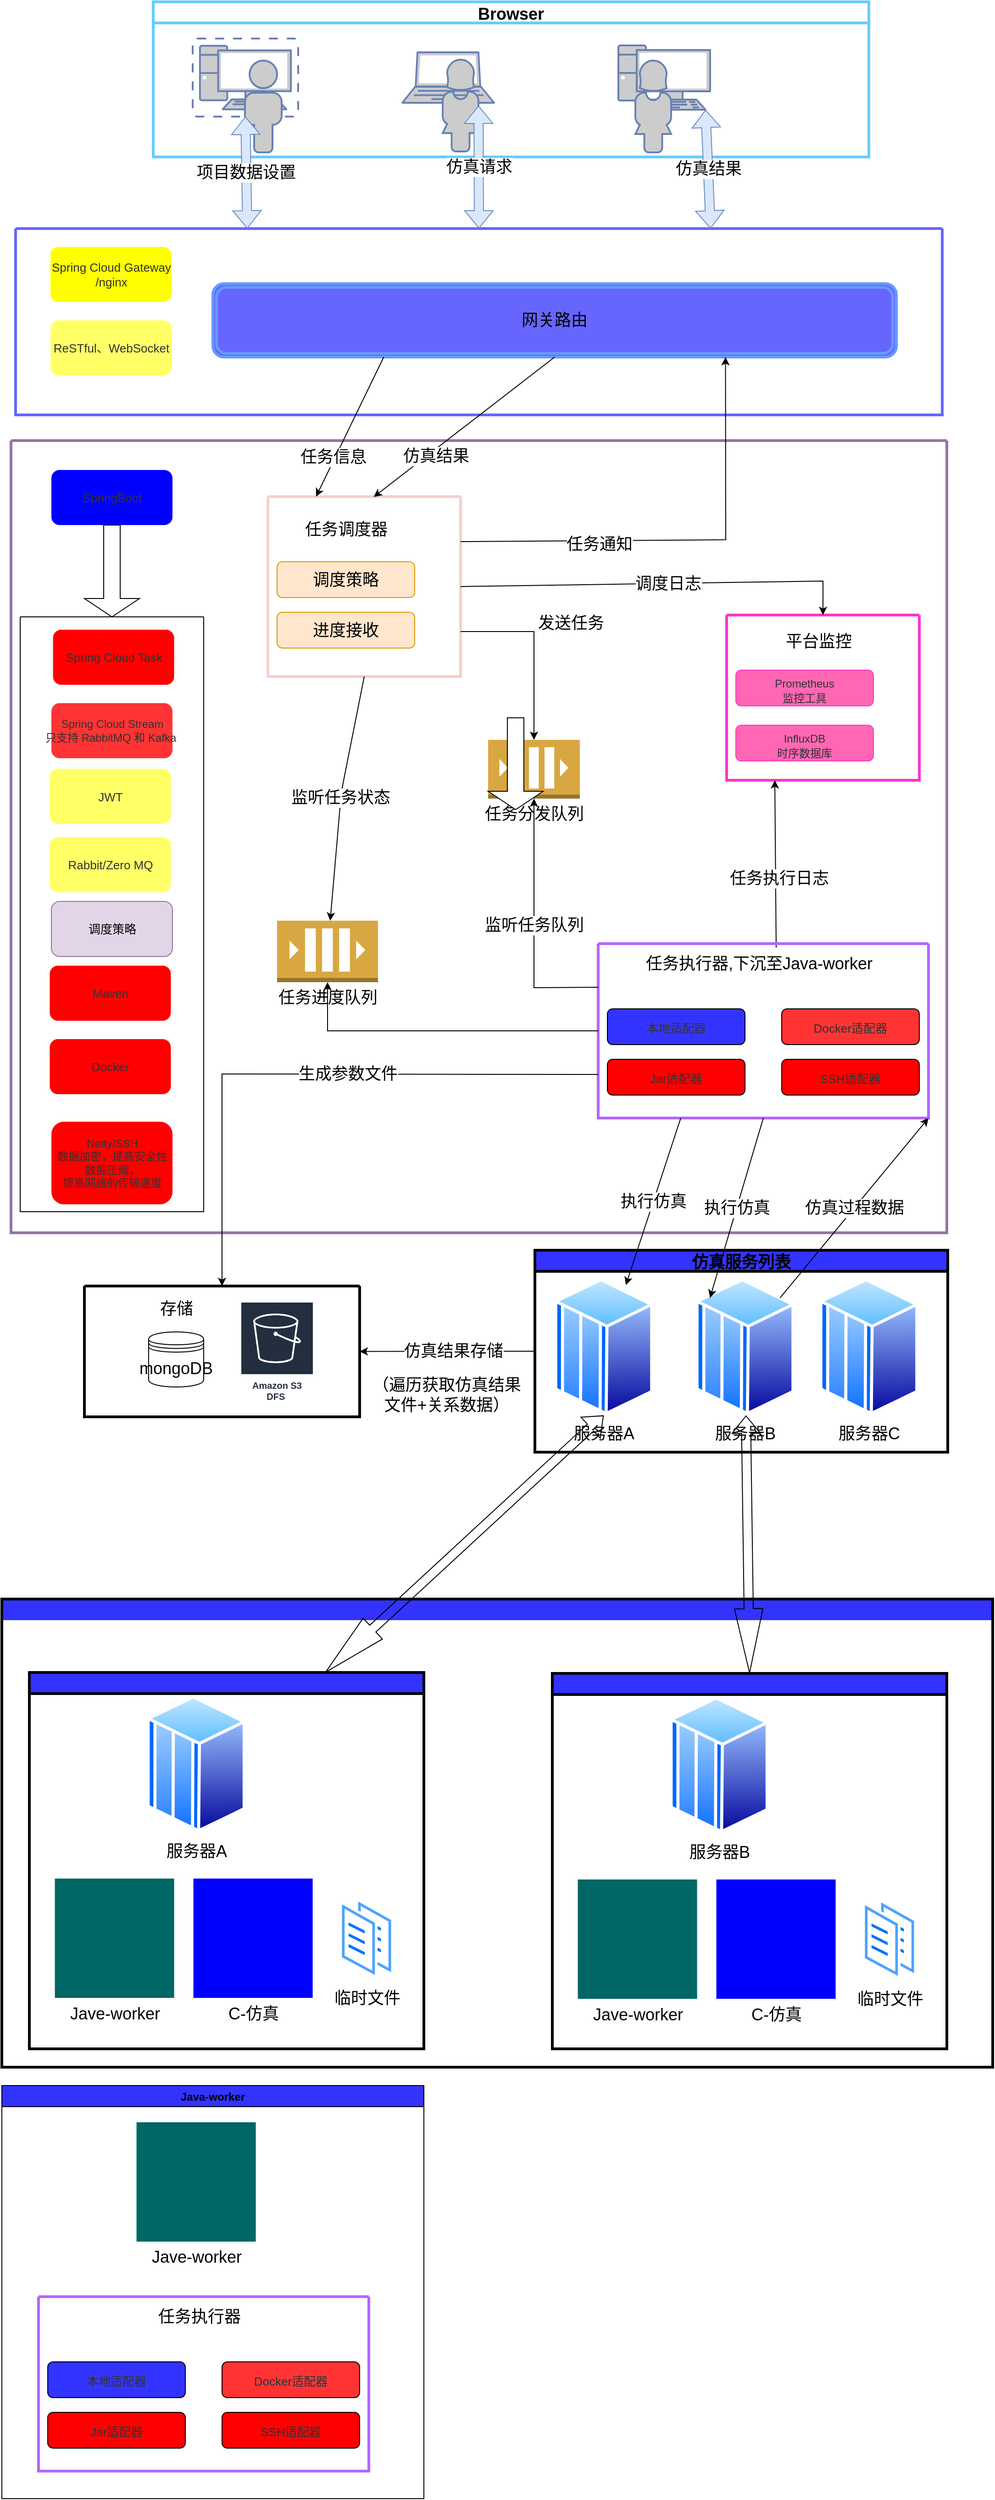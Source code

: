 <mxfile version="15.6.6" type="github">
  <diagram id="M3pgbx5bHdetkU3iyQLA" name="Page-1">
    <mxGraphModel dx="1350" dy="744" grid="1" gridSize="10" guides="1" tooltips="1" connect="1" arrows="1" fold="1" page="1" pageScale="1" pageWidth="1169" pageHeight="1654" math="0" shadow="0">
      <root>
        <mxCell id="0" />
        <mxCell id="1" parent="0" />
        <mxCell id="EqJAyEwIwQtf8HZJKhll-13" value="Browser" style="swimlane;strokeColor=#66ccff;strokeWidth=3;fontSize=18;" parent="1" vertex="1">
          <mxGeometry x="185" y="70" width="780" height="169" as="geometry" />
        </mxCell>
        <mxCell id="EqJAyEwIwQtf8HZJKhll-8" value="" style="fontColor=#0066CC;verticalAlign=top;verticalLabelPosition=bottom;labelPosition=center;align=center;html=1;outlineConnect=0;fillColor=#CCCCCC;strokeColor=#6881B3;gradientColor=none;gradientDirection=north;strokeWidth=2;shape=mxgraph.networks.virtual_pc;" parent="EqJAyEwIwQtf8HZJKhll-13" vertex="1">
          <mxGeometry x="43" y="40" width="115" height="85" as="geometry" />
        </mxCell>
        <mxCell id="EqJAyEwIwQtf8HZJKhll-10" value="" style="fontColor=#0066CC;verticalAlign=top;verticalLabelPosition=bottom;labelPosition=center;align=center;html=1;outlineConnect=0;fillColor=#CCCCCC;strokeColor=#6881B3;gradientColor=none;gradientDirection=north;strokeWidth=2;shape=mxgraph.networks.laptop;" parent="EqJAyEwIwQtf8HZJKhll-13" vertex="1">
          <mxGeometry x="271.5" y="55" width="100" height="55" as="geometry" />
        </mxCell>
        <mxCell id="EqJAyEwIwQtf8HZJKhll-11" value="" style="fontColor=#0066CC;verticalAlign=top;verticalLabelPosition=bottom;labelPosition=center;align=center;html=1;outlineConnect=0;fillColor=#CCCCCC;strokeColor=#6881B3;gradientColor=none;gradientDirection=north;strokeWidth=2;shape=mxgraph.networks.pc;" parent="EqJAyEwIwQtf8HZJKhll-13" vertex="1">
          <mxGeometry x="507" y="47.5" width="100" height="70" as="geometry" />
        </mxCell>
        <mxCell id="EqJAyEwIwQtf8HZJKhll-259" value="" style="fontColor=#0066CC;verticalAlign=top;verticalLabelPosition=bottom;labelPosition=center;align=center;html=1;outlineConnect=0;fillColor=#CCCCCC;strokeColor=#6881B3;gradientColor=none;gradientDirection=north;strokeWidth=2;shape=mxgraph.networks.user_female;rounded=0;shadow=0;glass=0;sketch=0;fontSize=18;startSize=23;" parent="EqJAyEwIwQtf8HZJKhll-13" vertex="1">
          <mxGeometry x="315" y="63" width="40" height="100" as="geometry" />
        </mxCell>
        <mxCell id="EqJAyEwIwQtf8HZJKhll-260" value="" style="fontColor=#0066CC;verticalAlign=top;verticalLabelPosition=bottom;labelPosition=center;align=center;html=1;outlineConnect=0;fillColor=#CCCCCC;strokeColor=#6881B3;gradientColor=none;gradientDirection=north;strokeWidth=2;shape=mxgraph.networks.user_male;rounded=0;shadow=0;glass=0;sketch=0;fontSize=18;startSize=23;" parent="EqJAyEwIwQtf8HZJKhll-13" vertex="1">
          <mxGeometry x="100" y="64" width="40" height="100" as="geometry" />
        </mxCell>
        <mxCell id="EqJAyEwIwQtf8HZJKhll-261" value="" style="fontColor=#0066CC;verticalAlign=top;verticalLabelPosition=bottom;labelPosition=center;align=center;html=1;outlineConnect=0;fillColor=#CCCCCC;strokeColor=#6881B3;gradientColor=none;gradientDirection=north;strokeWidth=2;shape=mxgraph.networks.user_female;rounded=0;shadow=0;glass=0;sketch=0;fontSize=18;startSize=23;" parent="EqJAyEwIwQtf8HZJKhll-13" vertex="1">
          <mxGeometry x="525" y="64" width="40" height="100" as="geometry" />
        </mxCell>
        <mxCell id="EqJAyEwIwQtf8HZJKhll-36" value="" style="swimlane;startSize=0;fontSize=18;strokeColor=#6666ff;strokeWidth=3;" parent="1" vertex="1">
          <mxGeometry x="35" y="317" width="1010" height="203" as="geometry" />
        </mxCell>
        <mxCell id="EqJAyEwIwQtf8HZJKhll-19" value="&lt;font style=&quot;font-size: 18px&quot;&gt;网关路由&lt;/font&gt;" style="shape=ext;double=1;rounded=1;whiteSpace=wrap;html=1;strokeColor=#6699ff;strokeWidth=3;fontSize=18;fillColor=#6666FF;" parent="EqJAyEwIwQtf8HZJKhll-36" vertex="1">
          <mxGeometry x="215" y="60" width="745" height="80" as="geometry" />
        </mxCell>
        <mxCell id="EqJAyEwIwQtf8HZJKhll-47" value="&lt;span style=&quot;color: rgb(50 , 50 , 50) ; font-size: 13px ; background-color: rgba(255 , 255 , 255 , 0.01)&quot;&gt;Spring Cloud Gateway&lt;br&gt;/nginx&lt;br&gt;&lt;/span&gt;" style="rounded=1;align=center;fillColor=#FFFF00;strokeColor=none;html=1;fontColor=#596780;fontSize=12" parent="EqJAyEwIwQtf8HZJKhll-36" vertex="1">
          <mxGeometry x="38" y="20" width="132" height="60" as="geometry" />
        </mxCell>
        <mxCell id="EqJAyEwIwQtf8HZJKhll-48" value="&lt;span style=&quot;color: rgb(50 , 50 , 50) ; font-size: 13px ; background-color: rgba(255 , 255 , 255 , 0.01)&quot;&gt;ReSTful、WebSocket&lt;/span&gt;" style="rounded=1;align=center;fillColor=#ffff66;strokeColor=none;html=1;fontColor=#596780;fontSize=12" parent="EqJAyEwIwQtf8HZJKhll-36" vertex="1">
          <mxGeometry x="38" y="100" width="132" height="60" as="geometry" />
        </mxCell>
        <mxCell id="EqJAyEwIwQtf8HZJKhll-49" value="项目数据设置" style="shape=flexArrow;endArrow=classic;startArrow=classic;html=1;rounded=0;fontSize=18;entryX=0.25;entryY=0;entryDx=0;entryDy=0;exitX=0.5;exitY=1;exitDx=0;exitDy=0;fillColor=#dae8fc;strokeColor=#6c8ebf;exitPerimeter=0;" parent="1" source="EqJAyEwIwQtf8HZJKhll-8" target="EqJAyEwIwQtf8HZJKhll-36" edge="1">
          <mxGeometry width="100" height="100" relative="1" as="geometry">
            <mxPoint x="440" y="627" as="sourcePoint" />
            <mxPoint x="460" y="277" as="targetPoint" />
          </mxGeometry>
        </mxCell>
        <mxCell id="EqJAyEwIwQtf8HZJKhll-52" value="仿真请求" style="shape=flexArrow;endArrow=classic;startArrow=classic;html=1;rounded=0;fontSize=18;entryX=0.99;entryY=0.5;entryDx=0;entryDy=0;exitX=0.5;exitY=0;exitDx=0;exitDy=0;fillColor=#dae8fc;strokeColor=#6c8ebf;entryPerimeter=0;" parent="1" source="EqJAyEwIwQtf8HZJKhll-36" target="EqJAyEwIwQtf8HZJKhll-259" edge="1">
          <mxGeometry width="100" height="100" relative="1" as="geometry">
            <mxPoint x="626" y="276" as="sourcePoint" />
            <mxPoint x="630" y="190" as="targetPoint" />
          </mxGeometry>
        </mxCell>
        <mxCell id="EqJAyEwIwQtf8HZJKhll-56" value="仿真结果" style="shape=flexArrow;endArrow=classic;startArrow=classic;html=1;rounded=0;fontSize=18;entryX=0.75;entryY=0;entryDx=0;entryDy=0;fillColor=#dae8fc;strokeColor=#6c8ebf;exitX=0.95;exitY=1;exitDx=0;exitDy=0;exitPerimeter=0;" parent="1" source="EqJAyEwIwQtf8HZJKhll-11" target="EqJAyEwIwQtf8HZJKhll-36" edge="1">
          <mxGeometry width="100" height="100" relative="1" as="geometry">
            <mxPoint x="786" y="190" as="sourcePoint" />
            <mxPoint x="639" y="298" as="targetPoint" />
          </mxGeometry>
        </mxCell>
        <mxCell id="EqJAyEwIwQtf8HZJKhll-57" value="" style="swimlane;startSize=0;fontSize=18;strokeColor=#9673a6;strokeWidth=3;fillColor=#e1d5e7;fontColor=default;" parent="1" vertex="1">
          <mxGeometry x="30" y="548" width="1020" height="863" as="geometry" />
        </mxCell>
        <mxCell id="EqJAyEwIwQtf8HZJKhll-68" value="" style="swimlane;startSize=0;fontSize=18;strokeWidth=3;fillColor=#F8CECC;strokeColor=#F8CECC;" parent="EqJAyEwIwQtf8HZJKhll-57" vertex="1">
          <mxGeometry x="280" y="61" width="210" height="196" as="geometry" />
        </mxCell>
        <mxCell id="EqJAyEwIwQtf8HZJKhll-72" value="调度策略" style="rounded=1;whiteSpace=wrap;html=1;fontSize=18;fillColor=#ffe6cc;strokeColor=#d79b00;" parent="EqJAyEwIwQtf8HZJKhll-68" vertex="1">
          <mxGeometry x="10" y="71" width="150" height="39" as="geometry" />
        </mxCell>
        <mxCell id="EqJAyEwIwQtf8HZJKhll-74" value="进度接收" style="rounded=1;whiteSpace=wrap;html=1;fontSize=18;fillColor=#ffe6cc;strokeColor=#d79b00;" parent="EqJAyEwIwQtf8HZJKhll-68" vertex="1">
          <mxGeometry x="10" y="126" width="150" height="39" as="geometry" />
        </mxCell>
        <mxCell id="EqJAyEwIwQtf8HZJKhll-71" value="任务调度器" style="text;html=1;align=center;verticalAlign=middle;resizable=0;points=[];autosize=1;strokeColor=none;fillColor=none;fontSize=18;" parent="EqJAyEwIwQtf8HZJKhll-68" vertex="1">
          <mxGeometry x="30" y="21" width="110" height="30" as="geometry" />
        </mxCell>
        <mxCell id="EqJAyEwIwQtf8HZJKhll-75" value="" style="swimlane;startSize=0;fontSize=18;strokeColor=#ff33cc;strokeWidth=3;" parent="EqJAyEwIwQtf8HZJKhll-57" vertex="1">
          <mxGeometry x="780" y="190" width="210" height="180" as="geometry" />
        </mxCell>
        <mxCell id="EqJAyEwIwQtf8HZJKhll-76" value="&lt;span style=&quot;color: rgb(50 , 50 , 50) ; font-size: 12px ; background-color: rgba(255 , 255 , 255 , 0.01)&quot;&gt;InfluxDB&lt;/span&gt;&lt;div style=&quot;resize: none ; outline: none ; font-size: 12px ; color: rgb(50 , 50 , 50)&quot;&gt;时序数据库&lt;/div&gt;" style="rounded=1;whiteSpace=wrap;html=1;fontSize=18;strokeColor=#ff33cc;fillColor=#FF66B3;" parent="EqJAyEwIwQtf8HZJKhll-75" vertex="1">
          <mxGeometry x="10" y="120" width="150" height="39" as="geometry" />
        </mxCell>
        <mxCell id="EqJAyEwIwQtf8HZJKhll-77" value="&lt;span style=&quot;color: rgb(50 , 50 , 50) ; font-size: 12px ; background-color: rgba(255 , 255 , 255 , 0.01)&quot;&gt;Prometheus&lt;/span&gt;&lt;div style=&quot;resize: none ; outline: none ; font-size: 12px ; color: rgb(50 , 50 , 50)&quot;&gt;监控工具&lt;/div&gt;" style="rounded=1;whiteSpace=wrap;html=1;fontSize=18;strokeColor=#ff33cc;fillColor=#FF66B3;" parent="EqJAyEwIwQtf8HZJKhll-75" vertex="1">
          <mxGeometry x="10" y="60" width="150" height="39" as="geometry" />
        </mxCell>
        <mxCell id="EqJAyEwIwQtf8HZJKhll-94" value="" style="endArrow=classic;html=1;rounded=0;fontSize=18;entryX=0.5;entryY=0;entryDx=0;entryDy=0;exitX=1;exitY=0.5;exitDx=0;exitDy=0;" parent="EqJAyEwIwQtf8HZJKhll-57" source="EqJAyEwIwQtf8HZJKhll-68" target="EqJAyEwIwQtf8HZJKhll-75" edge="1">
          <mxGeometry width="50" height="50" relative="1" as="geometry">
            <mxPoint x="530" y="180" as="sourcePoint" />
            <mxPoint x="580" y="130" as="targetPoint" />
            <Array as="points">
              <mxPoint x="885" y="153" />
            </Array>
          </mxGeometry>
        </mxCell>
        <mxCell id="EqJAyEwIwQtf8HZJKhll-157" value="调度日志" style="edgeLabel;html=1;align=center;verticalAlign=middle;resizable=0;points=[];fontSize=18;" parent="EqJAyEwIwQtf8HZJKhll-94" vertex="1" connectable="0">
          <mxGeometry x="0.039" relative="1" as="geometry">
            <mxPoint x="1" as="offset" />
          </mxGeometry>
        </mxCell>
        <mxCell id="EqJAyEwIwQtf8HZJKhll-96" value="" style="endArrow=classic;html=1;rounded=0;fontSize=18;entryX=0.25;entryY=1;entryDx=0;entryDy=0;exitX=0.573;exitY=-0.09;exitDx=0;exitDy=0;exitPerimeter=0;" parent="EqJAyEwIwQtf8HZJKhll-57" source="EqJAyEwIwQtf8HZJKhll-224" target="EqJAyEwIwQtf8HZJKhll-75" edge="1">
          <mxGeometry width="50" height="50" relative="1" as="geometry">
            <mxPoint x="800" y="583" as="sourcePoint" />
            <mxPoint x="750" y="490" as="targetPoint" />
          </mxGeometry>
        </mxCell>
        <mxCell id="EqJAyEwIwQtf8HZJKhll-97" value="任务执行日志" style="edgeLabel;html=1;align=center;verticalAlign=middle;resizable=0;points=[];fontSize=18;" parent="EqJAyEwIwQtf8HZJKhll-96" vertex="1" connectable="0">
          <mxGeometry x="-0.159" y="-4" relative="1" as="geometry">
            <mxPoint x="-1" y="1" as="offset" />
          </mxGeometry>
        </mxCell>
        <mxCell id="EqJAyEwIwQtf8HZJKhll-112" value="任务分发队列" style="outlineConnect=0;dashed=0;verticalLabelPosition=bottom;verticalAlign=top;align=center;html=1;shape=mxgraph.aws3.queue;fillColor=#D9A741;gradientColor=none;fontSize=18;" parent="EqJAyEwIwQtf8HZJKhll-57" vertex="1">
          <mxGeometry x="520" y="326" width="100" height="64" as="geometry" />
        </mxCell>
        <mxCell id="EqJAyEwIwQtf8HZJKhll-152" value="任务进度队列" style="outlineConnect=0;dashed=0;verticalLabelPosition=bottom;verticalAlign=top;align=center;html=1;shape=mxgraph.aws3.queue;fillColor=#D9A741;gradientColor=none;fontSize=18;" parent="EqJAyEwIwQtf8HZJKhll-57" vertex="1">
          <mxGeometry x="290" y="523" width="110" height="67" as="geometry" />
        </mxCell>
        <mxCell id="EqJAyEwIwQtf8HZJKhll-156" value="" style="edgeStyle=segmentEdgeStyle;endArrow=classic;html=1;rounded=0;fontSize=18;exitX=1;exitY=0.75;exitDx=0;exitDy=0;" parent="EqJAyEwIwQtf8HZJKhll-57" source="EqJAyEwIwQtf8HZJKhll-68" target="EqJAyEwIwQtf8HZJKhll-112" edge="1">
          <mxGeometry width="50" height="50" relative="1" as="geometry">
            <mxPoint x="620" y="343" as="sourcePoint" />
            <mxPoint x="670" y="293" as="targetPoint" />
            <Array as="points">
              <mxPoint x="570" y="208" />
            </Array>
          </mxGeometry>
        </mxCell>
        <mxCell id="EqJAyEwIwQtf8HZJKhll-219" value="" style="swimlane;startSize=0;fontSize=18;strokeWidth=3;strokeColor=#B266FF;" parent="EqJAyEwIwQtf8HZJKhll-57" vertex="1">
          <mxGeometry x="640" y="548" width="360" height="190" as="geometry" />
        </mxCell>
        <mxCell id="EqJAyEwIwQtf8HZJKhll-220" value="&lt;span style=&quot;color: rgb(50 , 50 , 50) ; font-size: 13px ; background-color: rgba(255 , 255 , 255 , 0.01)&quot;&gt;本地适配器&lt;/span&gt;" style="rounded=1;whiteSpace=wrap;html=1;fontSize=18;fillColor=#3333FF;" parent="EqJAyEwIwQtf8HZJKhll-219" vertex="1">
          <mxGeometry x="10" y="71" width="150" height="39" as="geometry" />
        </mxCell>
        <mxCell id="EqJAyEwIwQtf8HZJKhll-221" value="&lt;span style=&quot;color: rgb(50 , 50 , 50) ; font-size: 13px ; background-color: rgba(255 , 255 , 255 , 0.01)&quot;&gt;Jar适配器&lt;/span&gt;" style="rounded=1;whiteSpace=wrap;html=1;fontSize=18;fillColor=#FF0000;" parent="EqJAyEwIwQtf8HZJKhll-219" vertex="1">
          <mxGeometry x="10" y="126" width="150" height="39" as="geometry" />
        </mxCell>
        <mxCell id="EqJAyEwIwQtf8HZJKhll-222" value="&lt;span style=&quot;color: rgb(50 , 50 , 50) ; font-size: 13px ; background-color: rgba(255 , 255 , 255 , 0.01)&quot;&gt;Docker适配器&lt;/span&gt;" style="rounded=1;whiteSpace=wrap;html=1;fontSize=18;fillColor=#FF3333;" parent="EqJAyEwIwQtf8HZJKhll-219" vertex="1">
          <mxGeometry x="200" y="71" width="150" height="39" as="geometry" />
        </mxCell>
        <mxCell id="EqJAyEwIwQtf8HZJKhll-223" value="&lt;span style=&quot;color: rgb(50 , 50 , 50) ; font-size: 13px ; background-color: rgba(255 , 255 , 255 , 0.01)&quot;&gt;SSH适配器&lt;/span&gt;" style="rounded=1;whiteSpace=wrap;html=1;fontSize=18;fillColor=#FF0000;" parent="EqJAyEwIwQtf8HZJKhll-219" vertex="1">
          <mxGeometry x="200" y="126" width="150" height="39" as="geometry" />
        </mxCell>
        <mxCell id="EqJAyEwIwQtf8HZJKhll-224" value="任务执行器,下沉至Java-worker" style="text;html=1;align=center;verticalAlign=middle;resizable=0;points=[];autosize=1;strokeColor=none;fillColor=none;fontSize=18;" parent="EqJAyEwIwQtf8HZJKhll-219" vertex="1">
          <mxGeometry x="45" y="7" width="260" height="30" as="geometry" />
        </mxCell>
        <mxCell id="EqJAyEwIwQtf8HZJKhll-249" value="监听任务队列" style="endArrow=classic;html=1;rounded=0;fontSize=18;startSize=23;exitX=0;exitY=0.25;exitDx=0;exitDy=0;" parent="EqJAyEwIwQtf8HZJKhll-57" source="EqJAyEwIwQtf8HZJKhll-219" target="EqJAyEwIwQtf8HZJKhll-112" edge="1">
          <mxGeometry width="50" height="50" relative="1" as="geometry">
            <mxPoint x="320" y="763" as="sourcePoint" />
            <mxPoint x="370" y="713" as="targetPoint" />
            <Array as="points">
              <mxPoint x="570" y="596" />
            </Array>
          </mxGeometry>
        </mxCell>
        <mxCell id="EqJAyEwIwQtf8HZJKhll-248" value="" style="endArrow=classic;html=1;rounded=0;fontSize=18;startSize=23;entryX=0.5;entryY=1;entryDx=0;entryDy=0;entryPerimeter=0;exitX=0;exitY=0.5;exitDx=0;exitDy=0;" parent="EqJAyEwIwQtf8HZJKhll-57" source="EqJAyEwIwQtf8HZJKhll-219" target="EqJAyEwIwQtf8HZJKhll-152" edge="1">
          <mxGeometry width="50" height="50" relative="1" as="geometry">
            <mxPoint x="450" y="773" as="sourcePoint" />
            <mxPoint x="500" y="723" as="targetPoint" />
            <Array as="points">
              <mxPoint x="345" y="643" />
            </Array>
          </mxGeometry>
        </mxCell>
        <mxCell id="EqJAyEwIwQtf8HZJKhll-258" value="监听任务状态" style="endArrow=classic;html=1;rounded=0;fontSize=18;startSize=23;exitX=0.5;exitY=1;exitDx=0;exitDy=0;" parent="EqJAyEwIwQtf8HZJKhll-57" source="EqJAyEwIwQtf8HZJKhll-68" target="EqJAyEwIwQtf8HZJKhll-152" edge="1">
          <mxGeometry width="50" height="50" relative="1" as="geometry">
            <mxPoint x="330" y="453" as="sourcePoint" />
            <mxPoint x="380" y="403" as="targetPoint" />
            <Array as="points">
              <mxPoint x="360" y="383" />
            </Array>
          </mxGeometry>
        </mxCell>
        <mxCell id="6ueNk5x9_vGmj-fJjQVf-9" value="&lt;font color=&quot;#323232&quot;&gt;&lt;span style=&quot;font-size: 13px ; background-color: rgba(255 , 255 , 255 , 0.01)&quot;&gt;SpringBoot&lt;/span&gt;&lt;/font&gt;" style="rounded=1;align=center;fillColor=#0000FF;strokeColor=none;html=1;fontColor=#596780;fontSize=12" parent="EqJAyEwIwQtf8HZJKhll-57" vertex="1">
          <mxGeometry x="44" y="32" width="132" height="60" as="geometry" />
        </mxCell>
        <mxCell id="6ueNk5x9_vGmj-fJjQVf-11" value="" style="swimlane;startSize=0;fontColor=default;strokeColor=default;fillColor=default;" parent="EqJAyEwIwQtf8HZJKhll-57" vertex="1">
          <mxGeometry x="10" y="192" width="200" height="648" as="geometry" />
        </mxCell>
        <mxCell id="EqJAyEwIwQtf8HZJKhll-59" value="&lt;span style=&quot;color: rgb(50 , 50 , 50) ; font-size: 13px ; background-color: rgba(255 , 255 , 255 , 0.01)&quot;&gt;Spring Cloud Task&lt;/span&gt;" style="rounded=1;align=center;fillColor=#FF0000;strokeColor=none;html=1;fontColor=#596780;fontSize=12" parent="6ueNk5x9_vGmj-fJjQVf-11" vertex="1">
          <mxGeometry x="35.8" y="14" width="132" height="60" as="geometry" />
        </mxCell>
        <mxCell id="EqJAyEwIwQtf8HZJKhll-60" value="&lt;span style=&quot;color: rgb(50 , 50 , 50) ; background-color: rgba(255 , 255 , 255 , 0.01)&quot;&gt;Spring Cloud Stream&lt;/span&gt;&lt;div style=&quot;resize: none ; outline: none ; color: rgb(50 , 50 , 50)&quot;&gt;只支持 RabbitMQ 和 Kafka&amp;nbsp;&lt;/div&gt;" style="rounded=1;align=center;fillColor=#FF3333;strokeColor=none;html=1;fontColor=#596780;fontSize=12" parent="6ueNk5x9_vGmj-fJjQVf-11" vertex="1">
          <mxGeometry x="34" y="94" width="132" height="60" as="geometry" />
        </mxCell>
        <mxCell id="EqJAyEwIwQtf8HZJKhll-61" value="&lt;span style=&quot;color: rgb(50 , 50 , 50) ; font-size: 13px ; background-color: rgba(255 , 255 , 255 , 0.01)&quot;&gt;Rabbit/Zero MQ&lt;/span&gt;" style="rounded=1;align=center;fillColor=#ffff66;strokeColor=none;html=1;fontColor=#596780;fontSize=12" parent="6ueNk5x9_vGmj-fJjQVf-11" vertex="1">
          <mxGeometry x="32.2" y="240" width="132" height="60" as="geometry" />
        </mxCell>
        <mxCell id="EqJAyEwIwQtf8HZJKhll-62" value="&lt;span style=&quot;color: rgb(50 , 50 , 50) ; font-size: 13px ; background-color: rgba(255 , 255 , 255 , 0.01)&quot;&gt;Maven&lt;/span&gt;" style="rounded=1;align=center;fillColor=#FF0000;strokeColor=none;html=1;fontColor=#596780;fontSize=12" parent="6ueNk5x9_vGmj-fJjQVf-11" vertex="1">
          <mxGeometry x="32.2" y="380" width="132" height="60" as="geometry" />
        </mxCell>
        <mxCell id="EqJAyEwIwQtf8HZJKhll-63" value="&lt;span style=&quot;color: rgb(50 , 50 , 50) ; font-size: 13px ; background-color: rgba(255 , 255 , 255 , 0.01)&quot;&gt;Docker&lt;/span&gt;" style="rounded=1;align=center;fillColor=#FF0000;strokeColor=none;html=1;fontColor=#596780;fontSize=12" parent="6ueNk5x9_vGmj-fJjQVf-11" vertex="1">
          <mxGeometry x="32.2" y="460" width="132" height="60" as="geometry" />
        </mxCell>
        <mxCell id="EqJAyEwIwQtf8HZJKhll-64" value="&lt;span style=&quot;color: rgb(50 , 50 , 50) ; background-color: rgba(255 , 255 , 255 , 0.01)&quot;&gt;Netty/SSH&lt;/span&gt;&lt;div style=&quot;resize: none ; outline: none ; color: rgb(50 , 50 , 50)&quot;&gt;数据加密，提高安全性&lt;br&gt;数据压缩，&lt;/div&gt;&lt;div style=&quot;resize: none ; outline: none ; color: rgb(50 , 50 , 50)&quot;&gt;提高网络的传输速度&lt;/div&gt;" style="rounded=1;align=center;fillColor=#FF0000;strokeColor=none;html=1;fontColor=#596780;fontSize=12" parent="6ueNk5x9_vGmj-fJjQVf-11" vertex="1">
          <mxGeometry x="34" y="550" width="132" height="90" as="geometry" />
        </mxCell>
        <mxCell id="Apy0bqbTi88tZgspi3Ev-1" value="&lt;font color=&quot;#323232&quot;&gt;&lt;span style=&quot;font-size: 13px ; background-color: rgba(255 , 255 , 255 , 0.01)&quot;&gt;JWT&lt;/span&gt;&lt;/font&gt;" style="rounded=1;align=center;fillColor=#ffff66;strokeColor=none;html=1;fontColor=#596780;fontSize=12" vertex="1" parent="6ueNk5x9_vGmj-fJjQVf-11">
          <mxGeometry x="32.2" y="165.5" width="132" height="60" as="geometry" />
        </mxCell>
        <mxCell id="Apy0bqbTi88tZgspi3Ev-2" value="&lt;font&gt;&lt;span style=&quot;font-size: 13px ; background-color: rgba(255 , 255 , 255 , 0.01)&quot;&gt;调度策略&lt;/span&gt;&lt;/font&gt;" style="rounded=1;align=center;fillColor=#e1d5e7;strokeColor=#9673a6;html=1;fontSize=12;fontColor=default;" vertex="1" parent="6ueNk5x9_vGmj-fJjQVf-11">
          <mxGeometry x="34" y="310" width="132" height="60" as="geometry" />
        </mxCell>
        <mxCell id="6ueNk5x9_vGmj-fJjQVf-14" value="" style="shape=singleArrow;direction=south;whiteSpace=wrap;html=1;fontColor=default;strokeColor=default;fillColor=default;" parent="EqJAyEwIwQtf8HZJKhll-57" vertex="1">
          <mxGeometry x="80" y="92" width="60" height="100" as="geometry" />
        </mxCell>
        <mxCell id="EqJAyEwIwQtf8HZJKhll-78" value="平台监控" style="text;html=1;align=center;verticalAlign=middle;resizable=0;points=[];autosize=1;strokeColor=none;fillColor=none;fontSize=18;" parent="1" vertex="1">
          <mxGeometry x="865" y="752" width="90" height="30" as="geometry" />
        </mxCell>
        <mxCell id="EqJAyEwIwQtf8HZJKhll-95" value="发送任务" style="text;html=1;align=center;verticalAlign=middle;resizable=0;points=[];autosize=1;strokeColor=none;fillColor=none;fontSize=18;" parent="1" vertex="1">
          <mxGeometry x="595" y="732" width="90" height="30" as="geometry" />
        </mxCell>
        <mxCell id="EqJAyEwIwQtf8HZJKhll-98" value="" style="endArrow=classic;html=1;rounded=0;fontSize=18;exitX=0.25;exitY=1;exitDx=0;exitDy=0;entryX=0.25;entryY=0;entryDx=0;entryDy=0;" parent="1" source="EqJAyEwIwQtf8HZJKhll-19" target="EqJAyEwIwQtf8HZJKhll-68" edge="1">
          <mxGeometry width="50" height="50" relative="1" as="geometry">
            <mxPoint x="660" y="647" as="sourcePoint" />
            <mxPoint x="710" y="597" as="targetPoint" />
          </mxGeometry>
        </mxCell>
        <mxCell id="EqJAyEwIwQtf8HZJKhll-101" value="任务信息" style="edgeLabel;html=1;align=center;verticalAlign=middle;resizable=0;points=[];fontSize=18;" parent="EqJAyEwIwQtf8HZJKhll-98" vertex="1" connectable="0">
          <mxGeometry x="0.464" y="-2" relative="1" as="geometry">
            <mxPoint y="-1" as="offset" />
          </mxGeometry>
        </mxCell>
        <mxCell id="EqJAyEwIwQtf8HZJKhll-100" value="" style="endArrow=classic;html=1;rounded=0;fontSize=18;exitX=0.5;exitY=1;exitDx=0;exitDy=0;entryX=0.549;entryY=0.002;entryDx=0;entryDy=0;entryPerimeter=0;" parent="1" source="EqJAyEwIwQtf8HZJKhll-19" target="EqJAyEwIwQtf8HZJKhll-68" edge="1">
          <mxGeometry width="50" height="50" relative="1" as="geometry">
            <mxPoint x="690" y="667" as="sourcePoint" />
            <mxPoint x="740" y="617" as="targetPoint" />
          </mxGeometry>
        </mxCell>
        <mxCell id="EqJAyEwIwQtf8HZJKhll-107" value="仿真结果" style="edgeLabel;html=1;align=center;verticalAlign=middle;resizable=0;points=[];fontSize=18;" parent="EqJAyEwIwQtf8HZJKhll-100" vertex="1" connectable="0">
          <mxGeometry x="0.348" y="6" relative="1" as="geometry">
            <mxPoint as="offset" />
          </mxGeometry>
        </mxCell>
        <mxCell id="EqJAyEwIwQtf8HZJKhll-108" value="" style="endArrow=classic;html=1;rounded=0;fontSize=18;exitX=1;exitY=0.25;exitDx=0;exitDy=0;entryX=0.75;entryY=1;entryDx=0;entryDy=0;" parent="1" source="EqJAyEwIwQtf8HZJKhll-68" target="EqJAyEwIwQtf8HZJKhll-19" edge="1">
          <mxGeometry width="50" height="50" relative="1" as="geometry">
            <mxPoint x="620" y="637" as="sourcePoint" />
            <mxPoint x="670" y="587" as="targetPoint" />
            <Array as="points">
              <mxPoint x="809" y="656" />
            </Array>
          </mxGeometry>
        </mxCell>
        <mxCell id="EqJAyEwIwQtf8HZJKhll-109" value="任务通知" style="edgeLabel;html=1;align=center;verticalAlign=middle;resizable=0;points=[];fontSize=18;" parent="EqJAyEwIwQtf8HZJKhll-108" vertex="1" connectable="0">
          <mxGeometry x="-0.382" y="-4" relative="1" as="geometry">
            <mxPoint as="offset" />
          </mxGeometry>
        </mxCell>
        <mxCell id="EqJAyEwIwQtf8HZJKhll-209" value="" style="swimlane;sketch=0;fontSize=18;strokeColor=#000000;strokeWidth=3;fillColor=#3333FF;swimlaneFillColor=none;swimlaneLine=0;glass=0;rounded=0;shadow=0;" parent="1" vertex="1">
          <mxGeometry x="20" y="1810" width="1080" height="510" as="geometry" />
        </mxCell>
        <mxCell id="EqJAyEwIwQtf8HZJKhll-181" value="" style="swimlane;sketch=0;fontSize=18;strokeColor=#000000;strokeWidth=3;fillColor=#3333FF;" parent="EqJAyEwIwQtf8HZJKhll-209" vertex="1">
          <mxGeometry x="30" y="80" width="430" height="410" as="geometry" />
        </mxCell>
        <mxCell id="EqJAyEwIwQtf8HZJKhll-175" value="临时文件" style="aspect=fixed;perimeter=ellipsePerimeter;html=1;align=center;shadow=0;dashed=0;spacingTop=3;image;image=img/lib/active_directory/documents.svg;fontSize=18;strokeColor=#000000;strokeWidth=3;fillColor=#3333FF;" parent="EqJAyEwIwQtf8HZJKhll-181" vertex="1">
          <mxGeometry x="337.8" y="244.5" width="59.4" height="90" as="geometry" />
        </mxCell>
        <mxCell id="EqJAyEwIwQtf8HZJKhll-176" value="服务器A" style="aspect=fixed;perimeter=ellipsePerimeter;html=1;align=center;shadow=0;dashed=0;spacingTop=3;image;image=img/lib/active_directory/mainframe_host.svg;fontSize=18;strokeColor=#000000;strokeWidth=3;fillColor=#3333FF;" parent="EqJAyEwIwQtf8HZJKhll-181" vertex="1">
          <mxGeometry x="127.8" y="24.5" width="108" height="150" as="geometry" />
        </mxCell>
        <mxCell id="EqJAyEwIwQtf8HZJKhll-177" value="C-仿真" style="shape=image;html=1;verticalAlign=top;verticalLabelPosition=bottom;labelBackgroundColor=#ffffff;imageAspect=0;aspect=fixed;image=https://cdn4.iconfinder.com/data/icons/online-payment-methods-03/128/serve_payment_methods_copy-128.png;fontSize=18;strokeColor=#000000;strokeWidth=3;fillColor=#3333FF;imageBackground=#0000FF;" parent="EqJAyEwIwQtf8HZJKhll-181" vertex="1">
          <mxGeometry x="178.8" y="224.5" width="130" height="130" as="geometry" />
        </mxCell>
        <mxCell id="EqJAyEwIwQtf8HZJKhll-180" value="Jave-worker" style="shape=image;html=1;verticalAlign=top;verticalLabelPosition=bottom;labelBackgroundColor=#ffffff;imageAspect=0;aspect=fixed;image=https://cdn4.iconfinder.com/data/icons/online-payment-methods-03/128/serve_payment_methods_copy-128.png;fontSize=18;strokeColor=#000000;strokeWidth=3;fillColor=#3333FF;sketch=0;imageBackground=#006666;" parent="EqJAyEwIwQtf8HZJKhll-181" vertex="1">
          <mxGeometry x="27.8" y="224.5" width="130" height="130" as="geometry" />
        </mxCell>
        <mxCell id="EqJAyEwIwQtf8HZJKhll-182" value="" style="swimlane;sketch=0;fontSize=18;strokeColor=#000000;strokeWidth=3;fillColor=#3333FF;" parent="EqJAyEwIwQtf8HZJKhll-209" vertex="1">
          <mxGeometry x="600" y="81" width="430" height="409" as="geometry" />
        </mxCell>
        <mxCell id="EqJAyEwIwQtf8HZJKhll-183" value="临时文件" style="aspect=fixed;perimeter=ellipsePerimeter;html=1;align=center;shadow=0;dashed=0;spacingTop=3;image;image=img/lib/active_directory/documents.svg;fontSize=18;strokeColor=#000000;strokeWidth=3;fillColor=#3333FF;" parent="EqJAyEwIwQtf8HZJKhll-182" vertex="1">
          <mxGeometry x="337.8" y="244.5" width="59.4" height="90" as="geometry" />
        </mxCell>
        <mxCell id="EqJAyEwIwQtf8HZJKhll-184" value="服务器B" style="aspect=fixed;perimeter=ellipsePerimeter;html=1;align=center;shadow=0;dashed=0;spacingTop=3;image;image=img/lib/active_directory/mainframe_host.svg;fontSize=18;strokeColor=#000000;strokeWidth=3;fillColor=#3333FF;" parent="EqJAyEwIwQtf8HZJKhll-182" vertex="1">
          <mxGeometry x="127.8" y="24.5" width="108" height="150" as="geometry" />
        </mxCell>
        <mxCell id="EqJAyEwIwQtf8HZJKhll-185" value="C-仿真" style="shape=image;html=1;verticalAlign=top;verticalLabelPosition=bottom;labelBackgroundColor=#ffffff;imageAspect=0;aspect=fixed;image=https://cdn4.iconfinder.com/data/icons/online-payment-methods-03/128/serve_payment_methods_copy-128.png;fontSize=18;strokeColor=#000000;strokeWidth=3;fillColor=#3333FF;imageBackground=#0000FF;" parent="EqJAyEwIwQtf8HZJKhll-182" vertex="1">
          <mxGeometry x="178.8" y="224.5" width="130" height="130" as="geometry" />
        </mxCell>
        <mxCell id="EqJAyEwIwQtf8HZJKhll-186" value="Jave-worker" style="shape=image;html=1;verticalAlign=top;verticalLabelPosition=bottom;labelBackgroundColor=#ffffff;imageAspect=0;aspect=fixed;image=https://cdn4.iconfinder.com/data/icons/online-payment-methods-03/128/serve_payment_methods_copy-128.png;fontSize=18;strokeColor=#000000;strokeWidth=3;fillColor=#3333FF;sketch=0;imageBackground=#006666;" parent="EqJAyEwIwQtf8HZJKhll-182" vertex="1">
          <mxGeometry x="27.8" y="224.5" width="130" height="130" as="geometry" />
        </mxCell>
        <mxCell id="EqJAyEwIwQtf8HZJKhll-210" value="" style="swimlane;startSize=0;fontSize=18;strokeWidth=3;" parent="1" vertex="1">
          <mxGeometry x="110" y="1469" width="300" height="142.5" as="geometry" />
        </mxCell>
        <mxCell id="EqJAyEwIwQtf8HZJKhll-211" value="存储" style="text;html=1;align=center;verticalAlign=middle;resizable=0;points=[];autosize=1;strokeColor=none;fillColor=none;fontSize=18;" parent="EqJAyEwIwQtf8HZJKhll-210" vertex="1">
          <mxGeometry x="75" y="10" width="50" height="30" as="geometry" />
        </mxCell>
        <mxCell id="EqJAyEwIwQtf8HZJKhll-212" value="mongoDB" style="shape=datastore;whiteSpace=wrap;html=1;fontSize=18;" parent="EqJAyEwIwQtf8HZJKhll-210" vertex="1">
          <mxGeometry x="70" y="50" width="60" height="60" as="geometry" />
        </mxCell>
        <mxCell id="EqJAyEwIwQtf8HZJKhll-214" value="Amazon S3 DFS&amp;nbsp;" style="sketch=0;outlineConnect=0;fontColor=#232F3E;gradientColor=none;strokeColor=#ffffff;fillColor=#232F3E;dashed=0;verticalLabelPosition=middle;verticalAlign=bottom;align=center;html=1;whiteSpace=wrap;fontSize=10;fontStyle=1;spacing=3;shape=mxgraph.aws4.productIcon;prIcon=mxgraph.aws4.s3;" parent="EqJAyEwIwQtf8HZJKhll-210" vertex="1">
          <mxGeometry x="170" y="17" width="80" height="112.5" as="geometry" />
        </mxCell>
        <mxCell id="EqJAyEwIwQtf8HZJKhll-216" value="" style="endArrow=classic;html=1;rounded=0;fontSize=18;exitX=0;exitY=0.5;exitDx=0;exitDy=0;entryX=1;entryY=0.5;entryDx=0;entryDy=0;" parent="1" source="EqJAyEwIwQtf8HZJKhll-241" target="EqJAyEwIwQtf8HZJKhll-210" edge="1">
          <mxGeometry width="50" height="50" relative="1" as="geometry">
            <mxPoint x="640" y="1550" as="sourcePoint" />
            <mxPoint x="450" y="1540" as="targetPoint" />
          </mxGeometry>
        </mxCell>
        <mxCell id="EqJAyEwIwQtf8HZJKhll-217" value="仿真结果存储" style="edgeLabel;html=1;align=center;verticalAlign=middle;resizable=0;points=[];fontSize=18;" parent="EqJAyEwIwQtf8HZJKhll-216" vertex="1" connectable="0">
          <mxGeometry x="-0.252" relative="1" as="geometry">
            <mxPoint x="-18" as="offset" />
          </mxGeometry>
        </mxCell>
        <mxCell id="EqJAyEwIwQtf8HZJKhll-218" value="（遍历获取仿真结果文件+关系数据）" style="text;html=1;strokeColor=none;fillColor=none;align=center;verticalAlign=middle;whiteSpace=wrap;rounded=0;fontSize=18;fontColor=default;" parent="1" vertex="1">
          <mxGeometry x="420" y="1563.5" width="170" height="48" as="geometry" />
        </mxCell>
        <mxCell id="EqJAyEwIwQtf8HZJKhll-241" value="仿真服务列表" style="swimlane;rounded=0;shadow=0;glass=0;sketch=0;fontSize=18;startSize=23;strokeColor=#000000;strokeWidth=3;fillColor=#3333FF;fontColor=default;" parent="1" vertex="1">
          <mxGeometry x="601" y="1430" width="450" height="220" as="geometry" />
        </mxCell>
        <mxCell id="EqJAyEwIwQtf8HZJKhll-238" value="服务器A" style="aspect=fixed;perimeter=ellipsePerimeter;html=1;align=center;shadow=0;dashed=0;spacingTop=3;image;image=img/lib/active_directory/mainframe_host.svg;fontSize=18;strokeColor=#000000;strokeWidth=3;fillColor=#3333FF;labelBackgroundColor=default;fontColor=default;" parent="EqJAyEwIwQtf8HZJKhll-241" vertex="1">
          <mxGeometry x="21" y="30" width="108" height="150" as="geometry" />
        </mxCell>
        <mxCell id="EqJAyEwIwQtf8HZJKhll-239" value="服务器B" style="aspect=fixed;perimeter=ellipsePerimeter;html=1;align=center;shadow=0;dashed=0;spacingTop=3;image;image=img/lib/active_directory/mainframe_host.svg;fontSize=18;strokeColor=#000000;strokeWidth=3;fillColor=#3333FF;labelBackgroundColor=default;fontColor=default;" parent="EqJAyEwIwQtf8HZJKhll-241" vertex="1">
          <mxGeometry x="175" y="30" width="108" height="150" as="geometry" />
        </mxCell>
        <mxCell id="EqJAyEwIwQtf8HZJKhll-240" value="服务器C" style="aspect=fixed;perimeter=ellipsePerimeter;html=1;align=center;shadow=0;dashed=0;spacingTop=3;image;image=img/lib/active_directory/mainframe_host.svg;fontSize=18;strokeColor=#000000;strokeWidth=3;fillColor=#3333FF;" parent="EqJAyEwIwQtf8HZJKhll-241" vertex="1">
          <mxGeometry x="310" y="30" width="108" height="150" as="geometry" />
        </mxCell>
        <mxCell id="EqJAyEwIwQtf8HZJKhll-245" value="" style="shape=flexArrow;endArrow=classic;startArrow=classic;html=1;rounded=0;fontSize=18;startSize=23;exitX=0.75;exitY=0;exitDx=0;exitDy=0;entryX=0.5;entryY=1;entryDx=0;entryDy=0;" parent="1" source="EqJAyEwIwQtf8HZJKhll-181" target="EqJAyEwIwQtf8HZJKhll-238" edge="1">
          <mxGeometry width="100" height="100" relative="1" as="geometry">
            <mxPoint x="740" y="1750" as="sourcePoint" />
            <mxPoint x="840" y="1650" as="targetPoint" />
          </mxGeometry>
        </mxCell>
        <mxCell id="EqJAyEwIwQtf8HZJKhll-246" value="" style="shape=flexArrow;endArrow=classic;startArrow=classic;html=1;rounded=0;fontSize=18;startSize=23;exitX=0.5;exitY=0;exitDx=0;exitDy=0;" parent="1" source="EqJAyEwIwQtf8HZJKhll-182" target="EqJAyEwIwQtf8HZJKhll-239" edge="1">
          <mxGeometry width="100" height="100" relative="1" as="geometry">
            <mxPoint x="810" y="1790" as="sourcePoint" />
            <mxPoint x="910" y="1700" as="targetPoint" />
          </mxGeometry>
        </mxCell>
        <mxCell id="EqJAyEwIwQtf8HZJKhll-253" value="执行仿真" style="endArrow=classic;html=1;rounded=0;fontSize=18;startSize=23;exitX=0.25;exitY=1;exitDx=0;exitDy=0;entryX=0.75;entryY=0;entryDx=0;entryDy=0;" parent="1" source="EqJAyEwIwQtf8HZJKhll-219" target="EqJAyEwIwQtf8HZJKhll-238" edge="1">
          <mxGeometry width="50" height="50" relative="1" as="geometry">
            <mxPoint x="830" y="1360" as="sourcePoint" />
            <mxPoint x="880" y="1310" as="targetPoint" />
          </mxGeometry>
        </mxCell>
        <mxCell id="EqJAyEwIwQtf8HZJKhll-254" value="执行仿真" style="endArrow=classic;html=1;rounded=0;fontSize=18;startSize=23;exitX=0.5;exitY=1;exitDx=0;exitDy=0;entryX=0;entryY=0;entryDx=0;entryDy=0;" parent="1" source="EqJAyEwIwQtf8HZJKhll-219" target="EqJAyEwIwQtf8HZJKhll-239" edge="1">
          <mxGeometry width="50" height="50" relative="1" as="geometry">
            <mxPoint x="930" y="1390" as="sourcePoint" />
            <mxPoint x="980" y="1340" as="targetPoint" />
          </mxGeometry>
        </mxCell>
        <mxCell id="EqJAyEwIwQtf8HZJKhll-148" value="仿真过程数据" style="endArrow=classic;html=1;rounded=0;fontSize=18;exitX=1;exitY=0;exitDx=0;exitDy=0;entryX=1;entryY=1;entryDx=0;entryDy=0;" parent="1" source="EqJAyEwIwQtf8HZJKhll-239" target="EqJAyEwIwQtf8HZJKhll-219" edge="1">
          <mxGeometry width="50" height="50" relative="1" as="geometry">
            <mxPoint x="1130" y="1310" as="sourcePoint" />
            <mxPoint x="910" y="1330" as="targetPoint" />
            <Array as="points" />
          </mxGeometry>
        </mxCell>
        <mxCell id="EqJAyEwIwQtf8HZJKhll-267" value="" style="endArrow=classic;html=1;rounded=0;fontSize=18;startSize=23;exitX=0;exitY=0.75;exitDx=0;exitDy=0;entryX=0.5;entryY=0;entryDx=0;entryDy=0;" parent="1" source="EqJAyEwIwQtf8HZJKhll-219" target="EqJAyEwIwQtf8HZJKhll-210" edge="1">
          <mxGeometry width="50" height="50" relative="1" as="geometry">
            <mxPoint x="320" y="1350" as="sourcePoint" />
            <mxPoint x="370" y="1300" as="targetPoint" />
            <Array as="points">
              <mxPoint x="260" y="1238" />
            </Array>
          </mxGeometry>
        </mxCell>
        <mxCell id="EqJAyEwIwQtf8HZJKhll-268" value="生成参数文件" style="edgeLabel;html=1;align=center;verticalAlign=middle;resizable=0;points=[];fontSize=18;" parent="EqJAyEwIwQtf8HZJKhll-267" vertex="1" connectable="0">
          <mxGeometry x="-0.144" relative="1" as="geometry">
            <mxPoint x="1" as="offset" />
          </mxGeometry>
        </mxCell>
        <mxCell id="6ueNk5x9_vGmj-fJjQVf-1" value="Java-worker" style="swimlane;fillColor=#3333FF;strokeColor=default;fontColor=default;" parent="1" vertex="1">
          <mxGeometry x="20" y="2340" width="460" height="450" as="geometry" />
        </mxCell>
        <mxCell id="6ueNk5x9_vGmj-fJjQVf-2" value="Jave-worker" style="shape=image;html=1;verticalAlign=top;verticalLabelPosition=bottom;labelBackgroundColor=#ffffff;imageAspect=0;aspect=fixed;image=https://cdn4.iconfinder.com/data/icons/online-payment-methods-03/128/serve_payment_methods_copy-128.png;fontSize=18;strokeColor=#000000;strokeWidth=3;fillColor=#3333FF;sketch=0;imageBackground=#006666;fontColor=default;" parent="6ueNk5x9_vGmj-fJjQVf-1" vertex="1">
          <mxGeometry x="146.8" y="40" width="130" height="130" as="geometry" />
        </mxCell>
        <mxCell id="6ueNk5x9_vGmj-fJjQVf-3" value="" style="swimlane;startSize=0;fontSize=18;strokeWidth=3;strokeColor=#B266FF;fillColor=default;fontColor=default;" parent="6ueNk5x9_vGmj-fJjQVf-1" vertex="1">
          <mxGeometry x="40" y="230" width="360" height="190" as="geometry" />
        </mxCell>
        <mxCell id="6ueNk5x9_vGmj-fJjQVf-4" value="&lt;span style=&quot;color: rgb(50 , 50 , 50) ; font-size: 13px ; background-color: rgba(255 , 255 , 255 , 0.01)&quot;&gt;本地适配器&lt;/span&gt;" style="rounded=1;whiteSpace=wrap;html=1;fontSize=18;fillColor=#3333FF;" parent="6ueNk5x9_vGmj-fJjQVf-3" vertex="1">
          <mxGeometry x="10" y="71" width="150" height="39" as="geometry" />
        </mxCell>
        <mxCell id="6ueNk5x9_vGmj-fJjQVf-5" value="&lt;span style=&quot;color: rgb(50 , 50 , 50) ; font-size: 13px ; background-color: rgba(255 , 255 , 255 , 0.01)&quot;&gt;Jar适配器&lt;/span&gt;" style="rounded=1;whiteSpace=wrap;html=1;fontSize=18;fillColor=#FF0000;" parent="6ueNk5x9_vGmj-fJjQVf-3" vertex="1">
          <mxGeometry x="10" y="126" width="150" height="39" as="geometry" />
        </mxCell>
        <mxCell id="6ueNk5x9_vGmj-fJjQVf-6" value="&lt;span style=&quot;color: rgb(50 , 50 , 50) ; font-size: 13px ; background-color: rgba(255 , 255 , 255 , 0.01)&quot;&gt;Docker适配器&lt;/span&gt;" style="rounded=1;whiteSpace=wrap;html=1;fontSize=18;fillColor=#FF3333;" parent="6ueNk5x9_vGmj-fJjQVf-3" vertex="1">
          <mxGeometry x="200" y="71" width="150" height="39" as="geometry" />
        </mxCell>
        <mxCell id="6ueNk5x9_vGmj-fJjQVf-7" value="&lt;span style=&quot;color: rgb(50 , 50 , 50) ; font-size: 13px ; background-color: rgba(255 , 255 , 255 , 0.01)&quot;&gt;SSH适配器&lt;/span&gt;" style="rounded=1;whiteSpace=wrap;html=1;fontSize=18;fillColor=#FF0000;" parent="6ueNk5x9_vGmj-fJjQVf-3" vertex="1">
          <mxGeometry x="200" y="126" width="150" height="39" as="geometry" />
        </mxCell>
        <mxCell id="6ueNk5x9_vGmj-fJjQVf-8" value="任务执行器" style="text;html=1;align=center;verticalAlign=middle;resizable=0;points=[];autosize=1;strokeColor=none;fillColor=none;fontSize=18;" parent="6ueNk5x9_vGmj-fJjQVf-3" vertex="1">
          <mxGeometry x="120" y="7" width="110" height="30" as="geometry" />
        </mxCell>
        <mxCell id="6ueNk5x9_vGmj-fJjQVf-13" value="" style="shape=singleArrow;direction=south;whiteSpace=wrap;html=1;fontColor=default;strokeColor=default;fillColor=default;" parent="1" vertex="1">
          <mxGeometry x="550" y="850" width="60" height="100" as="geometry" />
        </mxCell>
      </root>
    </mxGraphModel>
  </diagram>
</mxfile>
